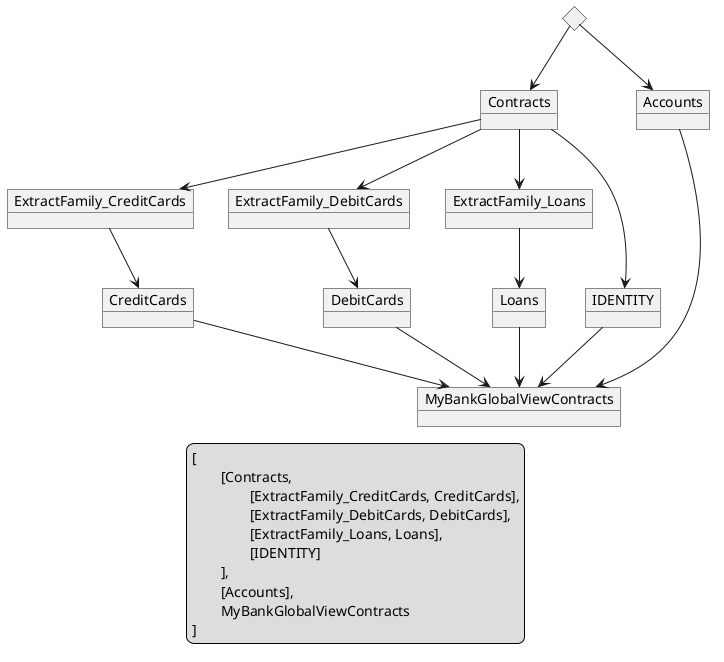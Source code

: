 @startuml
allowmixing
diamond root
object Contracts
object Accounts
object ExtractFamily_CreditCards
object CreditCards
object ExtractFamily_DebitCards
object DebitCards
object ExtractFamily_Loans
object Loans
object IDENTITY
object MyBankGlobalViewContracts
legend [\n\t[Contracts,\n\t\t[ExtractFamily_CreditCards, CreditCards],\n\t\t[ExtractFamily_DebitCards, DebitCards],\n\t\t[ExtractFamily_Loans, Loans],\n\t\t[IDENTITY]\n\t],\n\t[Accounts],\n\tMyBankGlobalViewContracts\n]

root --> Contracts
Contracts --> ExtractFamily_CreditCards
ExtractFamily_CreditCards --> CreditCards
Contracts --> ExtractFamily_DebitCards
ExtractFamily_DebitCards --> DebitCards
Contracts --> ExtractFamily_Loans
ExtractFamily_Loans --> Loans
Contracts --> IDENTITY
root --> Accounts
Accounts --> MyBankGlobalViewContracts
CreditCards --> MyBankGlobalViewContracts
DebitCards --> MyBankGlobalViewContracts
Loans --> MyBankGlobalViewContracts
IDENTITY --> MyBankGlobalViewContracts
@enduml

